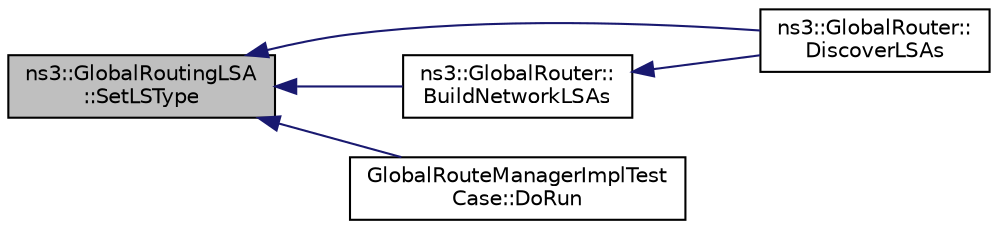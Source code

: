 digraph "ns3::GlobalRoutingLSA::SetLSType"
{
  edge [fontname="Helvetica",fontsize="10",labelfontname="Helvetica",labelfontsize="10"];
  node [fontname="Helvetica",fontsize="10",shape=record];
  rankdir="LR";
  Node1 [label="ns3::GlobalRoutingLSA\l::SetLSType",height=0.2,width=0.4,color="black", fillcolor="grey75", style="filled", fontcolor="black"];
  Node1 -> Node2 [dir="back",color="midnightblue",fontsize="10",style="solid"];
  Node2 [label="ns3::GlobalRouter::\lDiscoverLSAs",height=0.2,width=0.4,color="black", fillcolor="white", style="filled",URL="$df/d40/classns3_1_1GlobalRouter.html#a44e135879879a27cd8d2566b5e9761cf",tooltip="Walk the connected channels, discover the adjacent routers and build the associated number of Global ..."];
  Node1 -> Node3 [dir="back",color="midnightblue",fontsize="10",style="solid"];
  Node3 [label="ns3::GlobalRouter::\lBuildNetworkLSAs",height=0.2,width=0.4,color="black", fillcolor="white", style="filled",URL="$df/d40/classns3_1_1GlobalRouter.html#aff937ae50e8cc2de5a6e989cbe17609b",tooltip="Build one NetworkLSA for each net device talking to a network that we are the designated router for..."];
  Node3 -> Node2 [dir="back",color="midnightblue",fontsize="10",style="solid"];
  Node1 -> Node4 [dir="back",color="midnightblue",fontsize="10",style="solid"];
  Node4 [label="GlobalRouteManagerImplTest\lCase::DoRun",height=0.2,width=0.4,color="black", fillcolor="white", style="filled",URL="$d8/d09/classGlobalRouteManagerImplTestCase.html#aed56fd8ecbd7ecaa5473b9793d0befc1",tooltip="Implementation to actually run this TestCase. "];
}
